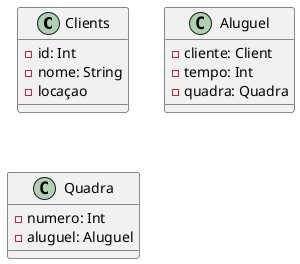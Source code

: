 @startuml ginasio
class Clients {
  - id: Int
  - nome: String
  - locaçao
}

class Aluguel {
  - cliente: Client
  - tempo: Int
  - quadra: Quadra
}

class Quadra {
  - numero: Int
  - aluguel: Aluguel
}
@enduml